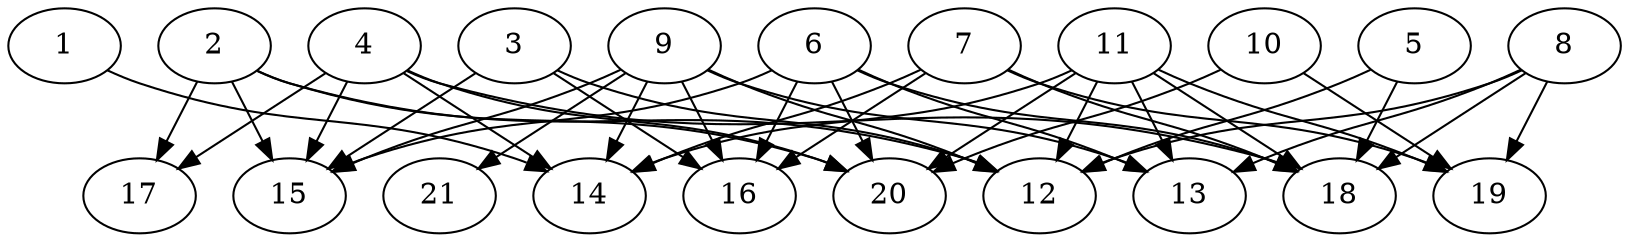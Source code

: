 // DAG (tier=2-normal, mode=data, n=21, ccr=0.440, fat=0.696, density=0.506, regular=0.478, jump=0.117, mindata=2097152, maxdata=16777216)
// DAG automatically generated by daggen at Sun Aug 24 16:33:34 2025
// /home/ermia/Project/Environments/daggen/bin/daggen --dot --ccr 0.440 --fat 0.696 --regular 0.478 --density 0.506 --jump 0.117 --mindata 2097152 --maxdata 16777216 -n 21 
digraph G {
  1 [size="27822489290649236", alpha="0.03", expect_size="13911244645324618"]
  1 -> 14 [size ="617683078873088"]
  2 [size="28621795067597768", alpha="0.09", expect_size="14310897533798884"]
  2 -> 12 [size ="689327361228800"]
  2 -> 15 [size ="689327361228800"]
  2 -> 17 [size ="689327361228800"]
  2 -> 20 [size ="689327361228800"]
  3 [size="302901174558178048", alpha="0.11", expect_size="151450587279089024"]
  3 -> 12 [size ="283849430925312"]
  3 -> 15 [size ="283849430925312"]
  3 -> 16 [size ="283849430925312"]
  4 [size="1672308306504131584", alpha="0.11", expect_size="836154153252065792"]
  4 -> 14 [size ="1736322477719552"]
  4 -> 15 [size ="1736322477719552"]
  4 -> 17 [size ="1736322477719552"]
  4 -> 18 [size ="1736322477719552"]
  4 -> 20 [size ="1736322477719552"]
  5 [size="87513858531786752", alpha="0.04", expect_size="43756929265893376"]
  5 -> 12 [size ="1486539720753152"]
  5 -> 18 [size ="1486539720753152"]
  6 [size="590728261484639420416", alpha="0.08", expect_size="295364130742319710208"]
  6 -> 13 [size ="563224864882688"]
  6 -> 15 [size ="563224864882688"]
  6 -> 16 [size ="563224864882688"]
  6 -> 18 [size ="563224864882688"]
  6 -> 20 [size ="563224864882688"]
  7 [size="1460954648289040400384", alpha="0.19", expect_size="730477324144520200192"]
  7 -> 14 [size ="1030025105113088"]
  7 -> 16 [size ="1030025105113088"]
  7 -> 18 [size ="1030025105113088"]
  7 -> 19 [size ="1030025105113088"]
  8 [size="80006830010283327488", alpha="0.12", expect_size="40003415005141663744"]
  8 -> 12 [size ="148539296448512"]
  8 -> 13 [size ="148539296448512"]
  8 -> 18 [size ="148539296448512"]
  8 -> 19 [size ="148539296448512"]
  9 [size="352203142779165888", alpha="0.18", expect_size="176101571389582944"]
  9 -> 12 [size ="493235252232192"]
  9 -> 13 [size ="493235252232192"]
  9 -> 14 [size ="493235252232192"]
  9 -> 15 [size ="493235252232192"]
  9 -> 16 [size ="493235252232192"]
  9 -> 21 [size ="493235252232192"]
  10 [size="3568625029534081536", alpha="0.20", expect_size="1784312514767040768"]
  10 -> 19 [size ="1325652066172928"]
  10 -> 20 [size ="1325652066172928"]
  11 [size="8845599164396743", alpha="0.00", expect_size="4422799582198371"]
  11 -> 12 [size ="153235339870208"]
  11 -> 13 [size ="153235339870208"]
  11 -> 14 [size ="153235339870208"]
  11 -> 18 [size ="153235339870208"]
  11 -> 19 [size ="153235339870208"]
  11 -> 20 [size ="153235339870208"]
  12 [size="48854493856530432000", alpha="0.18", expect_size="24427246928265216000"]
  13 [size="9396064712729556", alpha="0.12", expect_size="4698032356364778"]
  14 [size="514206088871734080", alpha="0.17", expect_size="257103044435867040"]
  15 [size="24518047989873272", alpha="0.11", expect_size="12259023994936636"]
  16 [size="1280964584617654016", alpha="0.17", expect_size="640482292308827008"]
  17 [size="2157105763125578170368", alpha="0.09", expect_size="1078552881562789085184"]
  18 [size="836510604253378432", alpha="0.19", expect_size="418255302126689216"]
  19 [size="4221516970433433305088", alpha="0.01", expect_size="2110758485216716652544"]
  20 [size="10502648250474024", alpha="0.08", expect_size="5251324125237012"]
  21 [size="984224490341013651456", alpha="0.15", expect_size="492112245170506825728"]
}